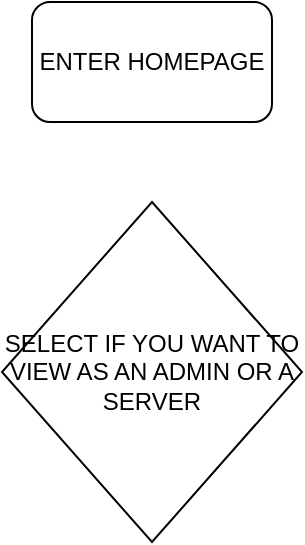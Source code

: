 <mxfile version="13.9.6" type="github">
  <diagram name="Page-1" id="e7e014a7-5840-1c2e-5031-d8a46d1fe8dd">
    <mxGraphModel dx="991" dy="654" grid="1" gridSize="10" guides="1" tooltips="1" connect="1" arrows="1" fold="1" page="1" pageScale="1" pageWidth="1169" pageHeight="826" background="#ffffff" math="0" shadow="0">
      <root>
        <mxCell id="0" />
        <mxCell id="1" parent="0" />
        <mxCell id="AGuOc8GbQPeEdw_ynwzA-42" value="ENTER HOMEPAGE" style="rounded=1;whiteSpace=wrap;html=1;" vertex="1" parent="1">
          <mxGeometry x="480" y="120" width="120" height="60" as="geometry" />
        </mxCell>
        <mxCell id="AGuOc8GbQPeEdw_ynwzA-43" value="SELECT IF YOU WANT TO VIEW AS AN ADMIN OR A SERVER" style="rhombus;whiteSpace=wrap;html=1;" vertex="1" parent="1">
          <mxGeometry x="465" y="220" width="150" height="170" as="geometry" />
        </mxCell>
      </root>
    </mxGraphModel>
  </diagram>
</mxfile>
